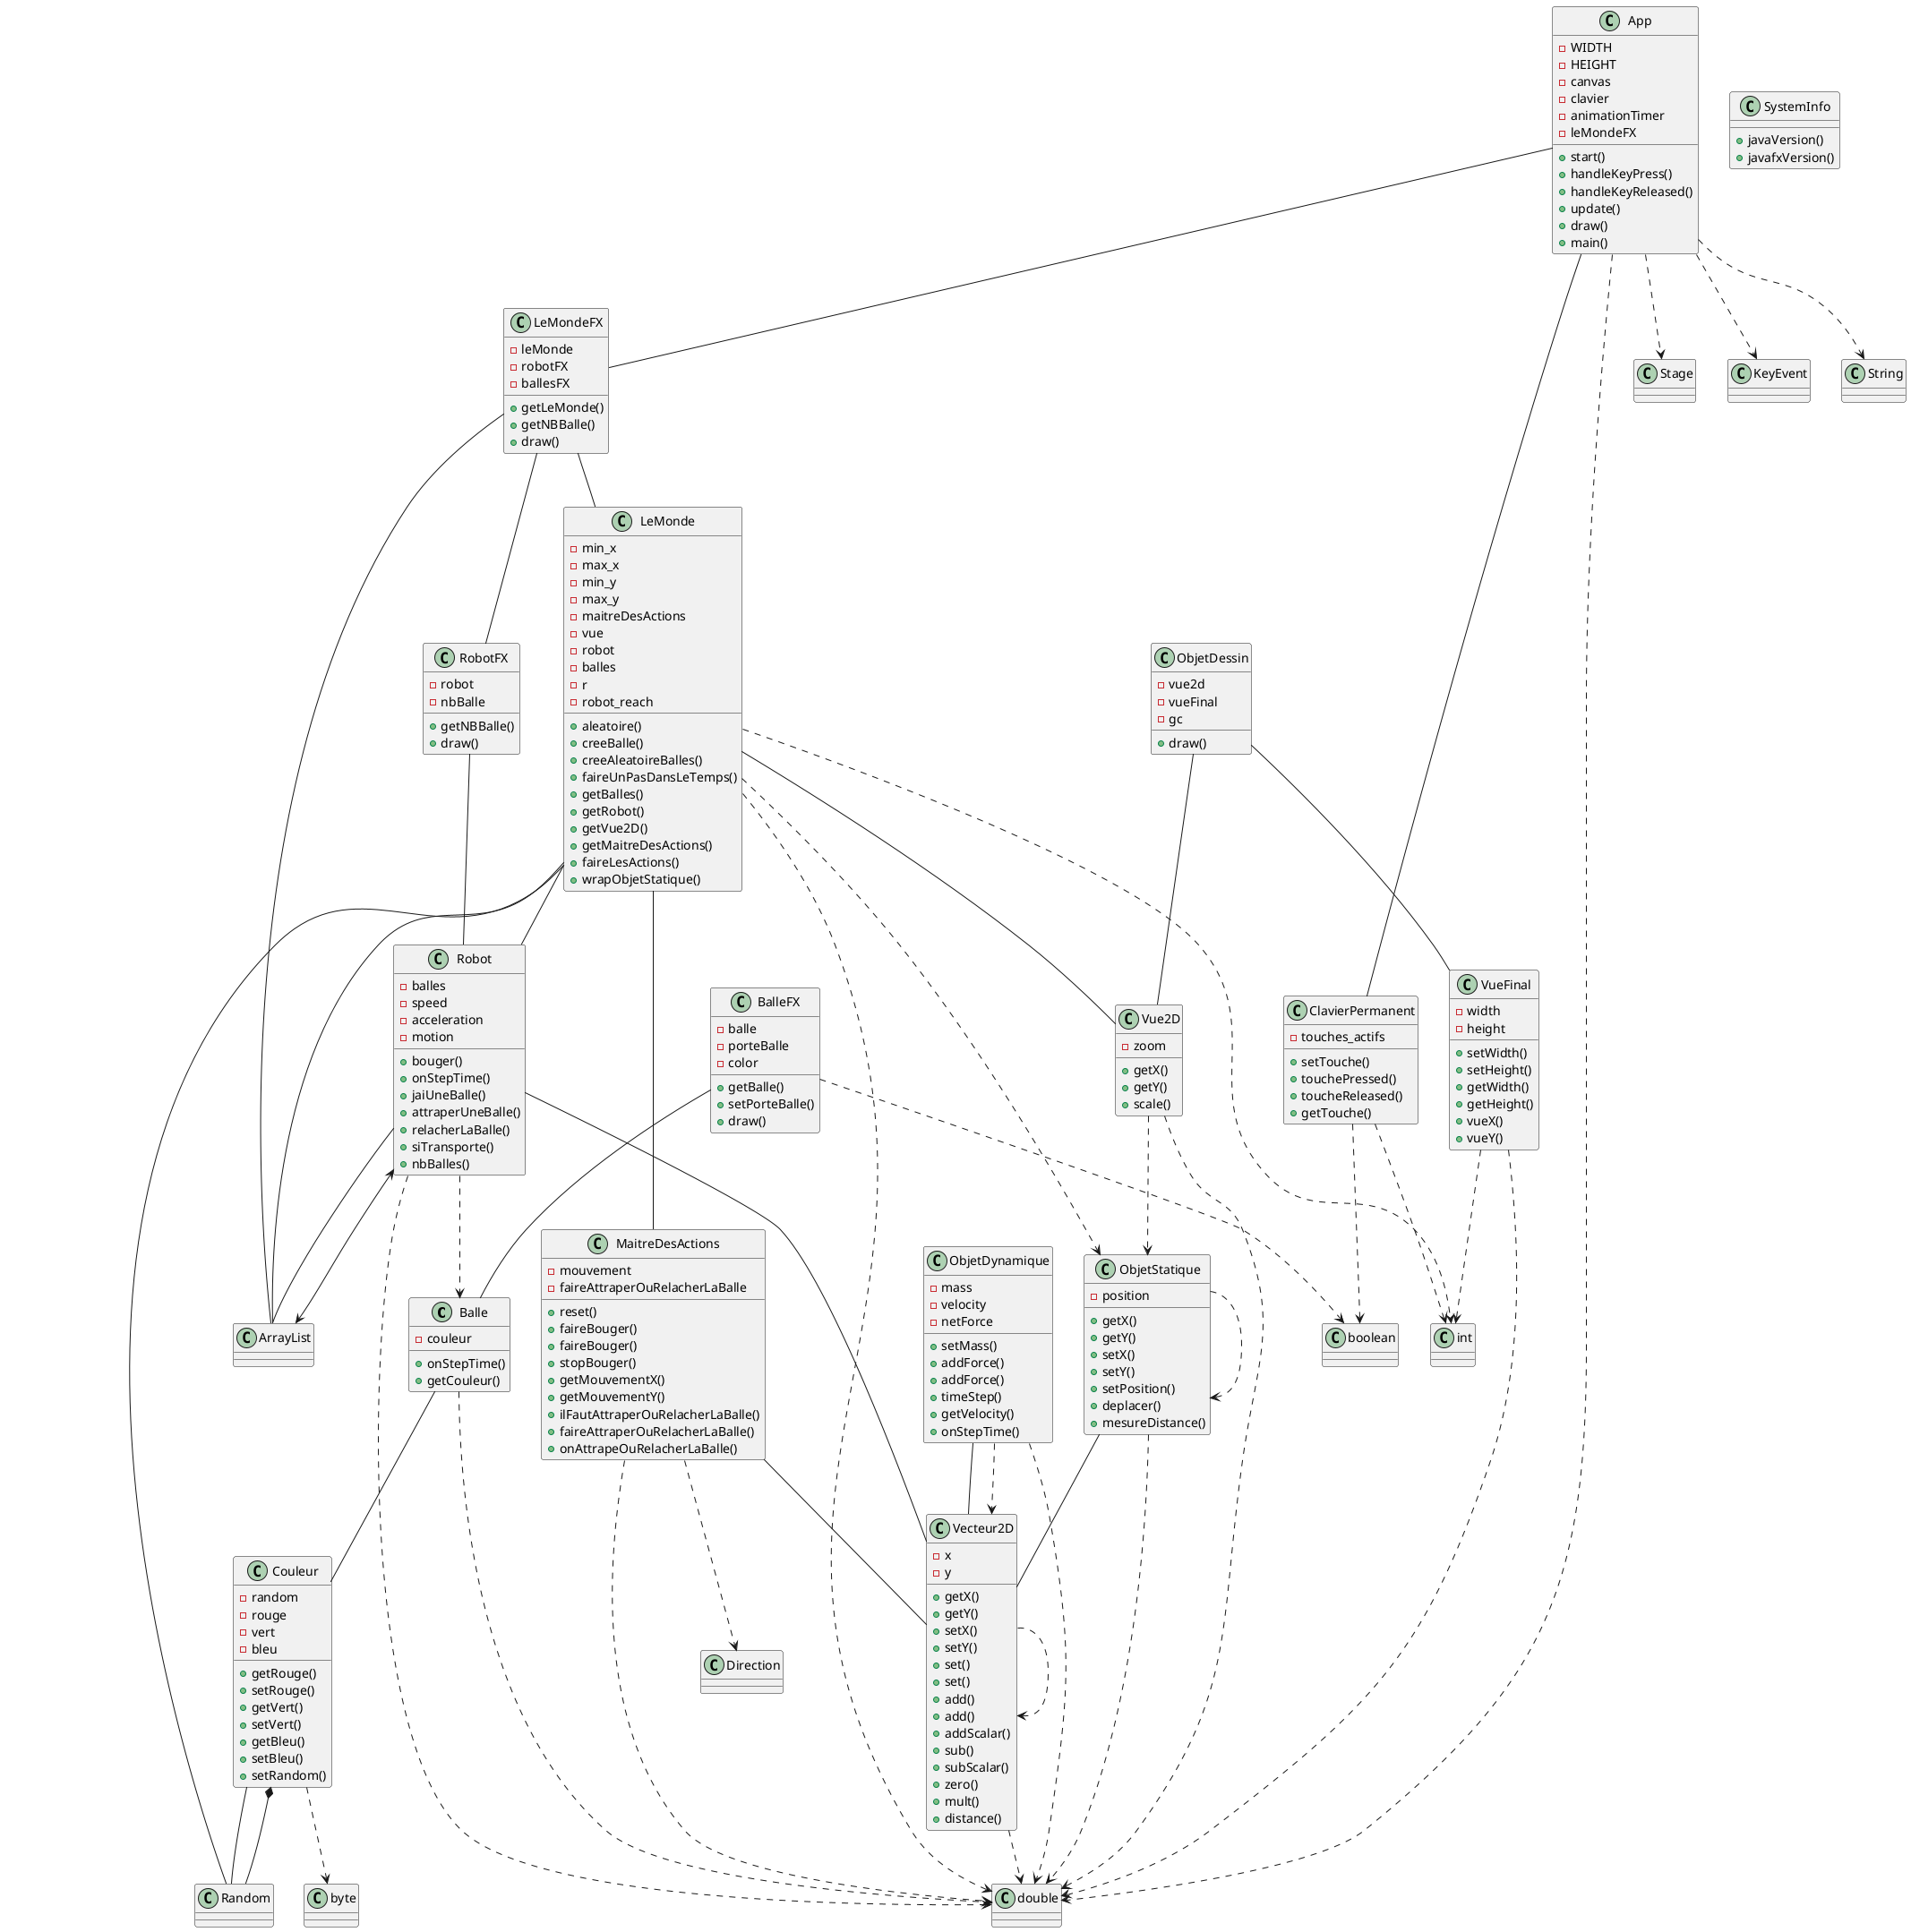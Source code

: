 @startuml
class Balle {
  - couleur
  + onStepTime()
  + getCouleur()
}
class Couleur {
  - random
  - rouge
  - vert
  - bleu
  + getRouge()
  + setRouge()
  + getVert()
  + setVert()
  + getBleu()
  + setBleu()
  + setRandom()
}
class LeMonde {
  - min_x
  - max_x
  - min_y
  - max_y
  - maitreDesActions
  - vue
  - robot
  - balles
  - r
  - robot_reach
  + aleatoire()
  + creeBalle()
  + creeAleatoireBalles()
  + faireUnPasDansLeTemps()
  + getBalles()
  + getRobot()
  + getVue2D()
  + getMaitreDesActions()
  + faireLesActions()
  + wrapObjetStatique()
}
class MaitreDesActions {
  - mouvement
  - faireAttraperOuRelacherLaBalle
  + reset()
  + faireBouger()
  + faireBouger()
  + stopBouger()
  + getMouvementX()
  + getMouvementY()
  + ilFautAttraperOuRelacherLaBalle()
  + faireAttraperOuRelacherLaBalle()
  + onAttrapeOuRelacherLaBalle()
}
class ObjetDynamique {
  - mass
  - velocity
  - netForce
  + setMass()
  + addForce()
  + addForce()
  + timeStep()
  + getVelocity()
  + onStepTime()
}
class ObjetStatique {
  - position
  + getX()
  + getY()
  + setX()
  + setY()
  + setPosition()
  + deplacer()
  + mesureDistance()
}
class Robot {
  - balles
  - speed
  - acceleration
  - motion
  + bouger()
  + onStepTime()
  + jaiUneBalle()
  + attraperUneBalle()
  + relacherLaBalle()
  + siTransporte()
  + nbBalles()
}
class Vecteur2D {
  - x
  - y
  + getX()
  + getY()
  + setX()
  + setY()
  + set()
  + set()
  + add()
  + add()
  + addScalar()
  + sub()
  + subScalar()
  + zero()
  + mult()
  + distance()
}
class ArrayList {
}
class Random {
}
class Vue2D {
  - zoom
  + getX()
  + getY()
  + scale()
}
class App {
  - WIDTH
  - HEIGHT
  - canvas
  - clavier
  - animationTimer
  - leMondeFX
  + start()
  + handleKeyPress()
  + handleKeyReleased()
  + update()
  + draw()
  + main()
}
class BalleFX {
  - balle
  - porteBalle
  - color
  + getBalle()
  + setPorteBalle()
  + draw()
}
class ClavierPermanent {
  - touches_actifs
  + setTouche()
  + touchePressed()
  + toucheReleased()
  + getTouche()
}
class LeMondeFX {
  - leMonde
  - robotFX
  - ballesFX
  + getLeMonde()
  + getNBBalle()
  + draw()
}
class ObjetDessin {
  - vue2d
  - vueFinal
  - gc
  + draw()
}
class RobotFX {
  - robot
  - nbBalle
  + getNBBalle()
  + draw()
}
class SystemInfo {
  + javaVersion()
  + javafxVersion()
}
class VueFinal {
  - width
  - height
  + setWidth()
  + setHeight()
  + getWidth()
  + getHeight()
  + vueX()
  + vueY()
}
Balle -- Couleur
Balle ..> double
Couleur -- Random
Couleur ..> byte
Couleur *-- Random
LeMonde -- MaitreDesActions
LeMonde -- Vue2D
LeMonde -- Robot
LeMonde -- ArrayList
LeMonde -- Random
LeMonde ..> int
LeMonde ..> double
LeMonde ..> ObjetStatique
MaitreDesActions -- Vecteur2D
MaitreDesActions ..> Direction
MaitreDesActions ..> double
ObjetDynamique -- Vecteur2D
ObjetDynamique ..> double
ObjetDynamique ..> Vecteur2D
ObjetStatique -- Vecteur2D
ObjetStatique ..> double
ObjetStatique ..> ObjetStatique
Robot -- ArrayList
Robot -- Vecteur2D
Robot ..> double
Robot ..> Balle
Robot <--> ArrayList
Vecteur2D ..> double
Vecteur2D ..> Vecteur2D
Vue2D ..> ObjetStatique
Vue2D ..> double
App -- ClavierPermanent
App -- LeMondeFX
App ..> Stage
App ..> KeyEvent
App ..> double
App ..> String
BalleFX -- Balle
BalleFX ..> boolean
ClavierPermanent ..> int
ClavierPermanent ..> boolean
LeMondeFX -- LeMonde
LeMondeFX -- RobotFX
LeMondeFX -- ArrayList
ObjetDessin -- Vue2D
ObjetDessin -- VueFinal
RobotFX -- Robot
VueFinal ..> int
VueFinal ..> double
@enduml